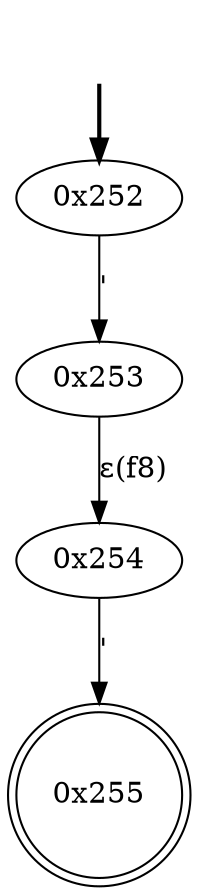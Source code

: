 digraph {
	fake [style=invisible]
	"0x252" [root=true]
	"0x253"
	"0x254"
	"0x255" [shape=doublecircle]
	fake -> "0x252" [style=bold]
	"0x252" -> "0x253" [label="'"]
	"0x254" -> "0x255" [label="'"]
	"0x253" -> "0x254" [label="ε(f8)"]
}
